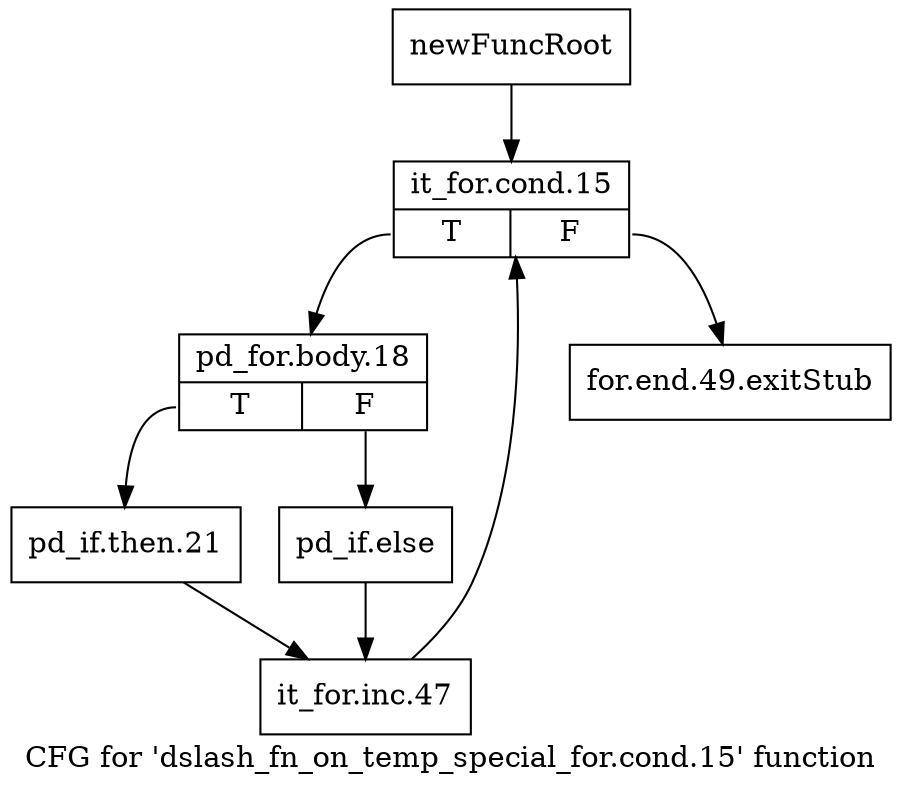 digraph "CFG for 'dslash_fn_on_temp_special_for.cond.15' function" {
	label="CFG for 'dslash_fn_on_temp_special_for.cond.15' function";

	Node0x1b04c90 [shape=record,label="{newFuncRoot}"];
	Node0x1b04c90 -> Node0x1b04d30;
	Node0x1b04ce0 [shape=record,label="{for.end.49.exitStub}"];
	Node0x1b04d30 [shape=record,label="{it_for.cond.15|{<s0>T|<s1>F}}"];
	Node0x1b04d30:s0 -> Node0x1b04d80;
	Node0x1b04d30:s1 -> Node0x1b04ce0;
	Node0x1b04d80 [shape=record,label="{pd_for.body.18|{<s0>T|<s1>F}}"];
	Node0x1b04d80:s0 -> Node0x1b04e20;
	Node0x1b04d80:s1 -> Node0x1b04dd0;
	Node0x1b04dd0 [shape=record,label="{pd_if.else}"];
	Node0x1b04dd0 -> Node0x1b04e70;
	Node0x1b04e20 [shape=record,label="{pd_if.then.21}"];
	Node0x1b04e20 -> Node0x1b04e70;
	Node0x1b04e70 [shape=record,label="{it_for.inc.47}"];
	Node0x1b04e70 -> Node0x1b04d30;
}
